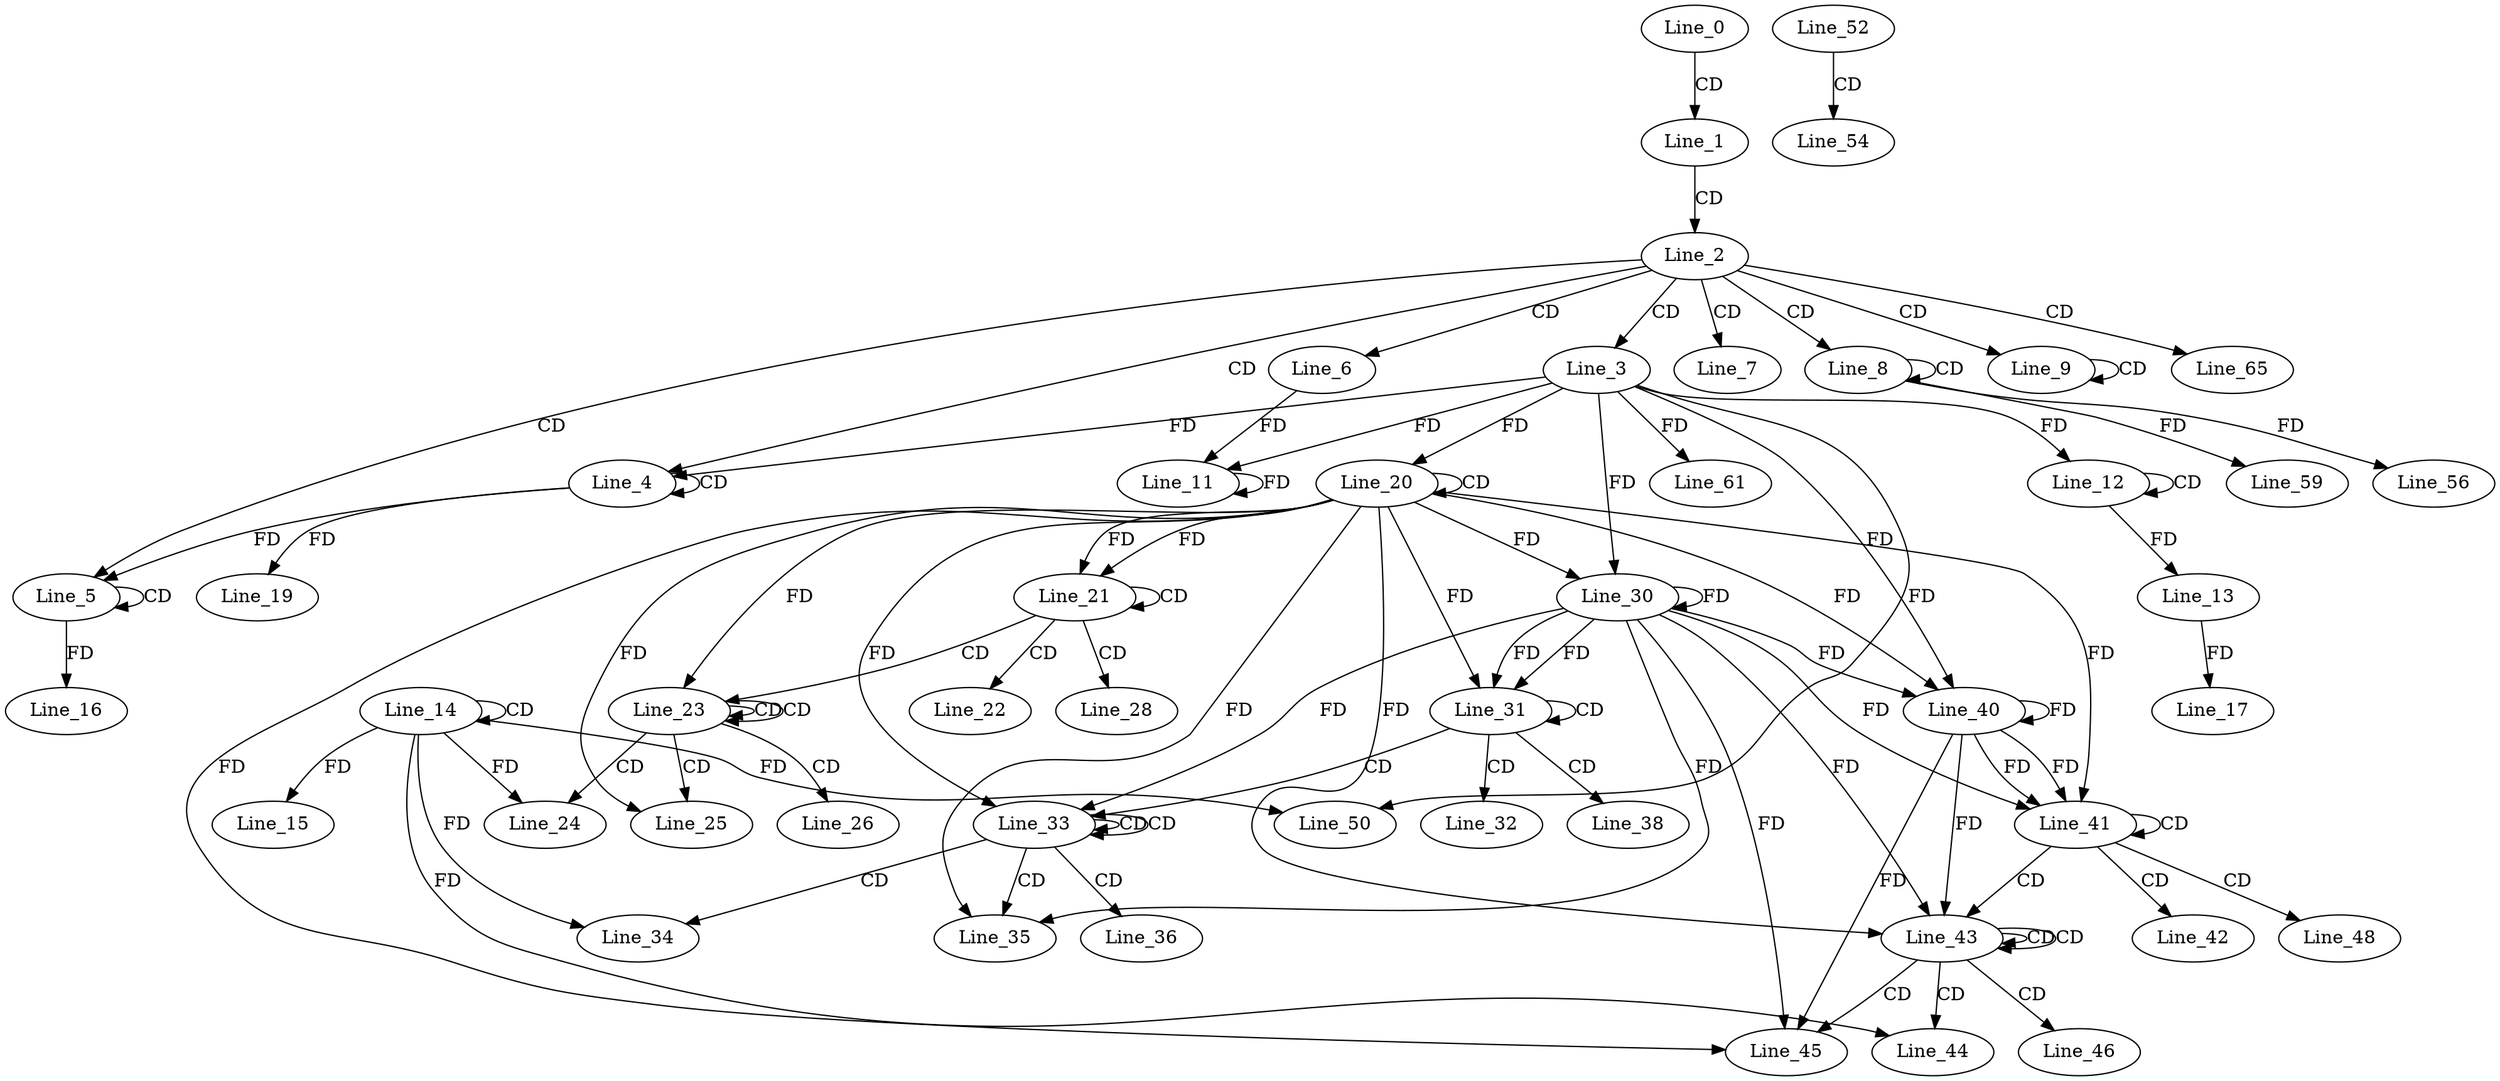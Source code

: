 digraph G {
  Line_0;
  Line_1;
  Line_2;
  Line_3;
  Line_4;
  Line_4;
  Line_5;
  Line_5;
  Line_6;
  Line_7;
  Line_8;
  Line_8;
  Line_9;
  Line_9;
  Line_11;
  Line_11;
  Line_12;
  Line_12;
  Line_13;
  Line_14;
  Line_14;
  Line_15;
  Line_16;
  Line_13;
  Line_17;
  Line_19;
  Line_20;
  Line_20;
  Line_21;
  Line_21;
  Line_22;
  Line_23;
  Line_23;
  Line_24;
  Line_25;
  Line_25;
  Line_26;
  Line_28;
  Line_30;
  Line_30;
  Line_31;
  Line_31;
  Line_32;
  Line_33;
  Line_33;
  Line_34;
  Line_35;
  Line_35;
  Line_36;
  Line_38;
  Line_40;
  Line_40;
  Line_41;
  Line_41;
  Line_42;
  Line_43;
  Line_43;
  Line_44;
  Line_45;
  Line_45;
  Line_46;
  Line_48;
  Line_50;
  Line_50;
  Line_52;
  Line_54;
  Line_56;
  Line_59;
  Line_61;
  Line_65;
  Line_0 -> Line_1 [ label="CD" ];
  Line_1 -> Line_2 [ label="CD" ];
  Line_2 -> Line_3 [ label="CD" ];
  Line_2 -> Line_4 [ label="CD" ];
  Line_4 -> Line_4 [ label="CD" ];
  Line_3 -> Line_4 [ label="FD" ];
  Line_2 -> Line_5 [ label="CD" ];
  Line_5 -> Line_5 [ label="CD" ];
  Line_4 -> Line_5 [ label="FD" ];
  Line_2 -> Line_6 [ label="CD" ];
  Line_2 -> Line_7 [ label="CD" ];
  Line_2 -> Line_8 [ label="CD" ];
  Line_8 -> Line_8 [ label="CD" ];
  Line_2 -> Line_9 [ label="CD" ];
  Line_9 -> Line_9 [ label="CD" ];
  Line_6 -> Line_11 [ label="FD" ];
  Line_11 -> Line_11 [ label="FD" ];
  Line_3 -> Line_11 [ label="FD" ];
  Line_12 -> Line_12 [ label="CD" ];
  Line_3 -> Line_12 [ label="FD" ];
  Line_12 -> Line_13 [ label="FD" ];
  Line_14 -> Line_14 [ label="CD" ];
  Line_14 -> Line_15 [ label="FD" ];
  Line_5 -> Line_16 [ label="FD" ];
  Line_13 -> Line_17 [ label="FD" ];
  Line_4 -> Line_19 [ label="FD" ];
  Line_20 -> Line_20 [ label="CD" ];
  Line_3 -> Line_20 [ label="FD" ];
  Line_20 -> Line_21 [ label="FD" ];
  Line_21 -> Line_21 [ label="CD" ];
  Line_20 -> Line_21 [ label="FD" ];
  Line_21 -> Line_22 [ label="CD" ];
  Line_21 -> Line_23 [ label="CD" ];
  Line_23 -> Line_23 [ label="CD" ];
  Line_23 -> Line_23 [ label="CD" ];
  Line_20 -> Line_23 [ label="FD" ];
  Line_23 -> Line_24 [ label="CD" ];
  Line_14 -> Line_24 [ label="FD" ];
  Line_23 -> Line_25 [ label="CD" ];
  Line_20 -> Line_25 [ label="FD" ];
  Line_23 -> Line_26 [ label="CD" ];
  Line_21 -> Line_28 [ label="CD" ];
  Line_20 -> Line_30 [ label="FD" ];
  Line_30 -> Line_30 [ label="FD" ];
  Line_3 -> Line_30 [ label="FD" ];
  Line_30 -> Line_31 [ label="FD" ];
  Line_31 -> Line_31 [ label="CD" ];
  Line_20 -> Line_31 [ label="FD" ];
  Line_30 -> Line_31 [ label="FD" ];
  Line_31 -> Line_32 [ label="CD" ];
  Line_31 -> Line_33 [ label="CD" ];
  Line_33 -> Line_33 [ label="CD" ];
  Line_33 -> Line_33 [ label="CD" ];
  Line_20 -> Line_33 [ label="FD" ];
  Line_30 -> Line_33 [ label="FD" ];
  Line_33 -> Line_34 [ label="CD" ];
  Line_14 -> Line_34 [ label="FD" ];
  Line_33 -> Line_35 [ label="CD" ];
  Line_20 -> Line_35 [ label="FD" ];
  Line_30 -> Line_35 [ label="FD" ];
  Line_33 -> Line_36 [ label="CD" ];
  Line_31 -> Line_38 [ label="CD" ];
  Line_20 -> Line_40 [ label="FD" ];
  Line_30 -> Line_40 [ label="FD" ];
  Line_40 -> Line_40 [ label="FD" ];
  Line_3 -> Line_40 [ label="FD" ];
  Line_40 -> Line_41 [ label="FD" ];
  Line_41 -> Line_41 [ label="CD" ];
  Line_20 -> Line_41 [ label="FD" ];
  Line_30 -> Line_41 [ label="FD" ];
  Line_40 -> Line_41 [ label="FD" ];
  Line_41 -> Line_42 [ label="CD" ];
  Line_41 -> Line_43 [ label="CD" ];
  Line_43 -> Line_43 [ label="CD" ];
  Line_43 -> Line_43 [ label="CD" ];
  Line_20 -> Line_43 [ label="FD" ];
  Line_30 -> Line_43 [ label="FD" ];
  Line_40 -> Line_43 [ label="FD" ];
  Line_43 -> Line_44 [ label="CD" ];
  Line_14 -> Line_44 [ label="FD" ];
  Line_43 -> Line_45 [ label="CD" ];
  Line_20 -> Line_45 [ label="FD" ];
  Line_30 -> Line_45 [ label="FD" ];
  Line_40 -> Line_45 [ label="FD" ];
  Line_43 -> Line_46 [ label="CD" ];
  Line_41 -> Line_48 [ label="CD" ];
  Line_14 -> Line_50 [ label="FD" ];
  Line_3 -> Line_50 [ label="FD" ];
  Line_52 -> Line_54 [ label="CD" ];
  Line_8 -> Line_56 [ label="FD" ];
  Line_8 -> Line_59 [ label="FD" ];
  Line_3 -> Line_61 [ label="FD" ];
  Line_2 -> Line_65 [ label="CD" ];
}
